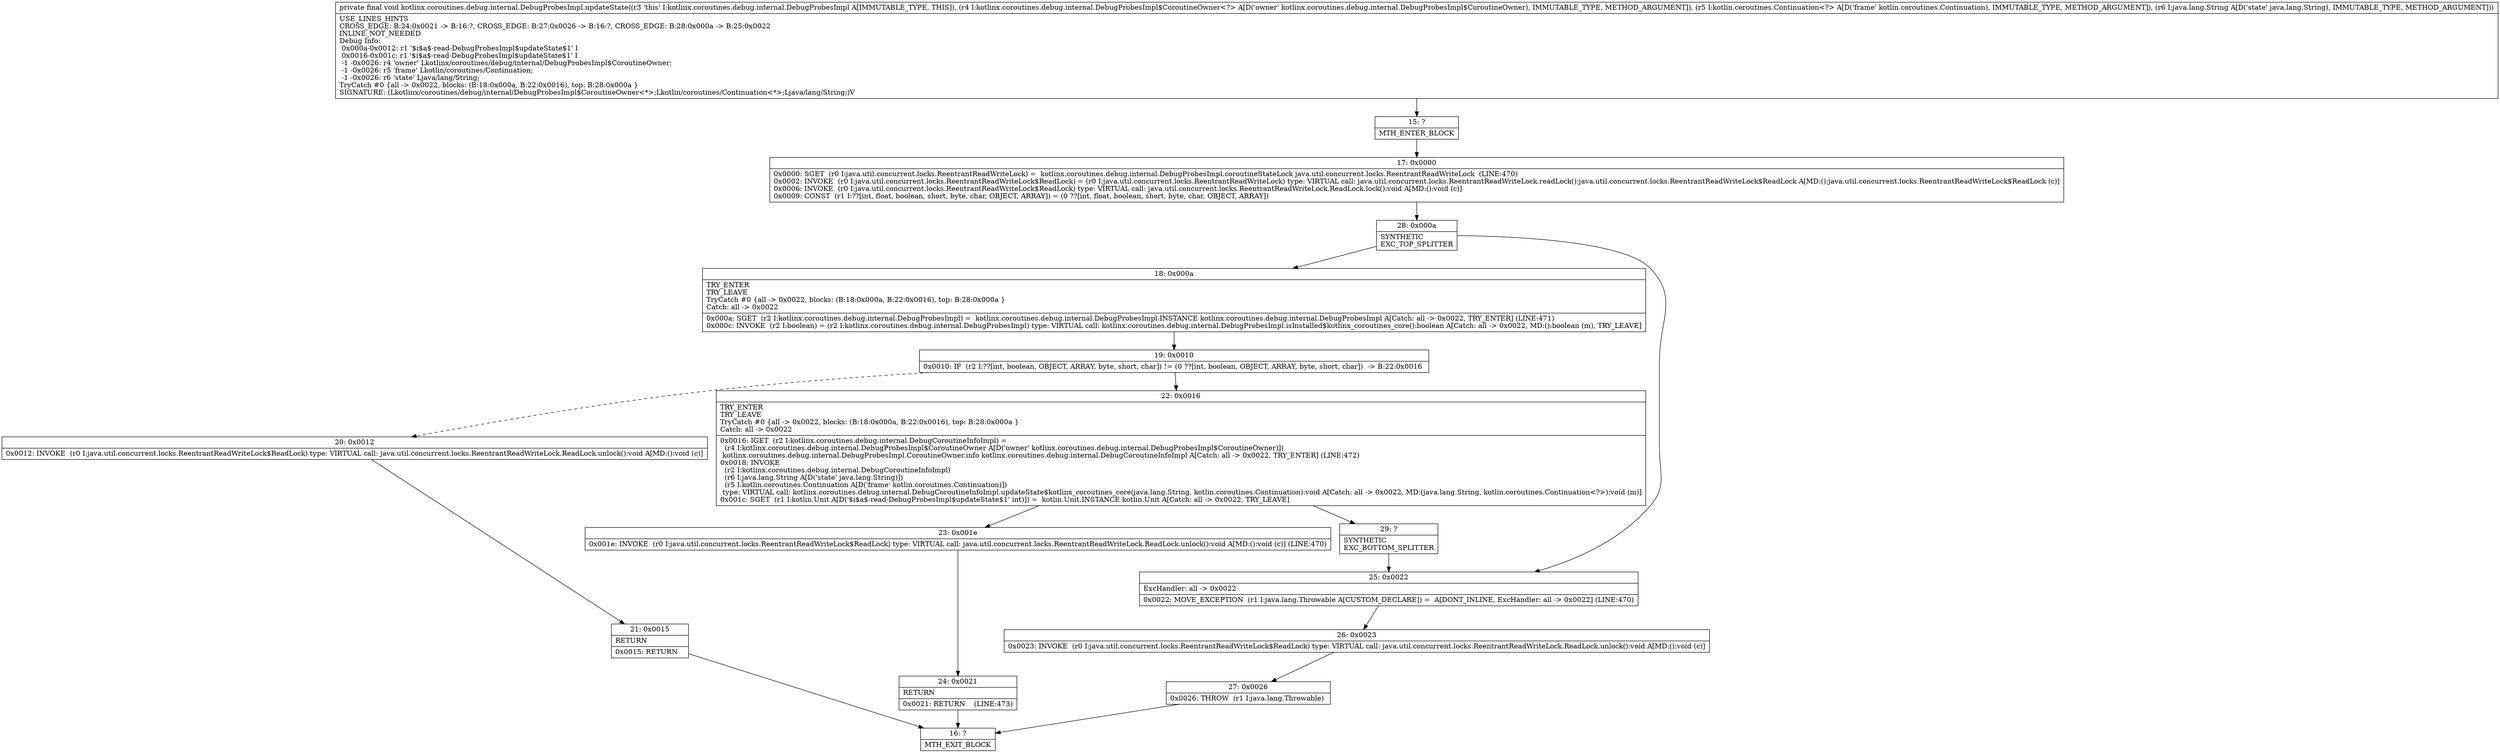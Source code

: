 digraph "CFG forkotlinx.coroutines.debug.internal.DebugProbesImpl.updateState(Lkotlinx\/coroutines\/debug\/internal\/DebugProbesImpl$CoroutineOwner;Lkotlin\/coroutines\/Continuation;Ljava\/lang\/String;)V" {
Node_15 [shape=record,label="{15\:\ ?|MTH_ENTER_BLOCK\l}"];
Node_17 [shape=record,label="{17\:\ 0x0000|0x0000: SGET  (r0 I:java.util.concurrent.locks.ReentrantReadWriteLock) =  kotlinx.coroutines.debug.internal.DebugProbesImpl.coroutineStateLock java.util.concurrent.locks.ReentrantReadWriteLock  (LINE:470)\l0x0002: INVOKE  (r0 I:java.util.concurrent.locks.ReentrantReadWriteLock$ReadLock) = (r0 I:java.util.concurrent.locks.ReentrantReadWriteLock) type: VIRTUAL call: java.util.concurrent.locks.ReentrantReadWriteLock.readLock():java.util.concurrent.locks.ReentrantReadWriteLock$ReadLock A[MD:():java.util.concurrent.locks.ReentrantReadWriteLock$ReadLock (c)]\l0x0006: INVOKE  (r0 I:java.util.concurrent.locks.ReentrantReadWriteLock$ReadLock) type: VIRTUAL call: java.util.concurrent.locks.ReentrantReadWriteLock.ReadLock.lock():void A[MD:():void (c)]\l0x0009: CONST  (r1 I:??[int, float, boolean, short, byte, char, OBJECT, ARRAY]) = (0 ??[int, float, boolean, short, byte, char, OBJECT, ARRAY]) \l}"];
Node_28 [shape=record,label="{28\:\ 0x000a|SYNTHETIC\lEXC_TOP_SPLITTER\l}"];
Node_18 [shape=record,label="{18\:\ 0x000a|TRY_ENTER\lTRY_LEAVE\lTryCatch #0 \{all \-\> 0x0022, blocks: (B:18:0x000a, B:22:0x0016), top: B:28:0x000a \}\lCatch: all \-\> 0x0022\l|0x000a: SGET  (r2 I:kotlinx.coroutines.debug.internal.DebugProbesImpl) =  kotlinx.coroutines.debug.internal.DebugProbesImpl.INSTANCE kotlinx.coroutines.debug.internal.DebugProbesImpl A[Catch: all \-\> 0x0022, TRY_ENTER] (LINE:471)\l0x000c: INVOKE  (r2 I:boolean) = (r2 I:kotlinx.coroutines.debug.internal.DebugProbesImpl) type: VIRTUAL call: kotlinx.coroutines.debug.internal.DebugProbesImpl.isInstalled$kotlinx_coroutines_core():boolean A[Catch: all \-\> 0x0022, MD:():boolean (m), TRY_LEAVE]\l}"];
Node_19 [shape=record,label="{19\:\ 0x0010|0x0010: IF  (r2 I:??[int, boolean, OBJECT, ARRAY, byte, short, char]) != (0 ??[int, boolean, OBJECT, ARRAY, byte, short, char])  \-\> B:22:0x0016 \l}"];
Node_20 [shape=record,label="{20\:\ 0x0012|0x0012: INVOKE  (r0 I:java.util.concurrent.locks.ReentrantReadWriteLock$ReadLock) type: VIRTUAL call: java.util.concurrent.locks.ReentrantReadWriteLock.ReadLock.unlock():void A[MD:():void (c)]\l}"];
Node_21 [shape=record,label="{21\:\ 0x0015|RETURN\l|0x0015: RETURN   \l}"];
Node_16 [shape=record,label="{16\:\ ?|MTH_EXIT_BLOCK\l}"];
Node_22 [shape=record,label="{22\:\ 0x0016|TRY_ENTER\lTRY_LEAVE\lTryCatch #0 \{all \-\> 0x0022, blocks: (B:18:0x000a, B:22:0x0016), top: B:28:0x000a \}\lCatch: all \-\> 0x0022\l|0x0016: IGET  (r2 I:kotlinx.coroutines.debug.internal.DebugCoroutineInfoImpl) = \l  (r4 I:kotlinx.coroutines.debug.internal.DebugProbesImpl$CoroutineOwner A[D('owner' kotlinx.coroutines.debug.internal.DebugProbesImpl$CoroutineOwner)])\l kotlinx.coroutines.debug.internal.DebugProbesImpl.CoroutineOwner.info kotlinx.coroutines.debug.internal.DebugCoroutineInfoImpl A[Catch: all \-\> 0x0022, TRY_ENTER] (LINE:472)\l0x0018: INVOKE  \l  (r2 I:kotlinx.coroutines.debug.internal.DebugCoroutineInfoImpl)\l  (r6 I:java.lang.String A[D('state' java.lang.String)])\l  (r5 I:kotlin.coroutines.Continuation A[D('frame' kotlin.coroutines.Continuation)])\l type: VIRTUAL call: kotlinx.coroutines.debug.internal.DebugCoroutineInfoImpl.updateState$kotlinx_coroutines_core(java.lang.String, kotlin.coroutines.Continuation):void A[Catch: all \-\> 0x0022, MD:(java.lang.String, kotlin.coroutines.Continuation\<?\>):void (m)]\l0x001c: SGET  (r1 I:kotlin.Unit A[D('$i$a$\-read\-DebugProbesImpl$updateState$1' int)]) =  kotlin.Unit.INSTANCE kotlin.Unit A[Catch: all \-\> 0x0022, TRY_LEAVE]\l}"];
Node_23 [shape=record,label="{23\:\ 0x001e|0x001e: INVOKE  (r0 I:java.util.concurrent.locks.ReentrantReadWriteLock$ReadLock) type: VIRTUAL call: java.util.concurrent.locks.ReentrantReadWriteLock.ReadLock.unlock():void A[MD:():void (c)] (LINE:470)\l}"];
Node_24 [shape=record,label="{24\:\ 0x0021|RETURN\l|0x0021: RETURN    (LINE:473)\l}"];
Node_29 [shape=record,label="{29\:\ ?|SYNTHETIC\lEXC_BOTTOM_SPLITTER\l}"];
Node_25 [shape=record,label="{25\:\ 0x0022|ExcHandler: all \-\> 0x0022\l|0x0022: MOVE_EXCEPTION  (r1 I:java.lang.Throwable A[CUSTOM_DECLARE]) =  A[DONT_INLINE, ExcHandler: all \-\> 0x0022] (LINE:470)\l}"];
Node_26 [shape=record,label="{26\:\ 0x0023|0x0023: INVOKE  (r0 I:java.util.concurrent.locks.ReentrantReadWriteLock$ReadLock) type: VIRTUAL call: java.util.concurrent.locks.ReentrantReadWriteLock.ReadLock.unlock():void A[MD:():void (c)]\l}"];
Node_27 [shape=record,label="{27\:\ 0x0026|0x0026: THROW  (r1 I:java.lang.Throwable) \l}"];
MethodNode[shape=record,label="{private final void kotlinx.coroutines.debug.internal.DebugProbesImpl.updateState((r3 'this' I:kotlinx.coroutines.debug.internal.DebugProbesImpl A[IMMUTABLE_TYPE, THIS]), (r4 I:kotlinx.coroutines.debug.internal.DebugProbesImpl$CoroutineOwner\<?\> A[D('owner' kotlinx.coroutines.debug.internal.DebugProbesImpl$CoroutineOwner), IMMUTABLE_TYPE, METHOD_ARGUMENT]), (r5 I:kotlin.coroutines.Continuation\<?\> A[D('frame' kotlin.coroutines.Continuation), IMMUTABLE_TYPE, METHOD_ARGUMENT]), (r6 I:java.lang.String A[D('state' java.lang.String), IMMUTABLE_TYPE, METHOD_ARGUMENT]))  | USE_LINES_HINTS\lCROSS_EDGE: B:24:0x0021 \-\> B:16:?, CROSS_EDGE: B:27:0x0026 \-\> B:16:?, CROSS_EDGE: B:28:0x000a \-\> B:25:0x0022\lINLINE_NOT_NEEDED\lDebug Info:\l  0x000a\-0x0012: r1 '$i$a$\-read\-DebugProbesImpl$updateState$1' I\l  0x0016\-0x001c: r1 '$i$a$\-read\-DebugProbesImpl$updateState$1' I\l  \-1 \-0x0026: r4 'owner' Lkotlinx\/coroutines\/debug\/internal\/DebugProbesImpl$CoroutineOwner;\l  \-1 \-0x0026: r5 'frame' Lkotlin\/coroutines\/Continuation;\l  \-1 \-0x0026: r6 'state' Ljava\/lang\/String;\lTryCatch #0 \{all \-\> 0x0022, blocks: (B:18:0x000a, B:22:0x0016), top: B:28:0x000a \}\lSIGNATURE: (Lkotlinx\/coroutines\/debug\/internal\/DebugProbesImpl$CoroutineOwner\<*\>;Lkotlin\/coroutines\/Continuation\<*\>;Ljava\/lang\/String;)V\l}"];
MethodNode -> Node_15;Node_15 -> Node_17;
Node_17 -> Node_28;
Node_28 -> Node_18;
Node_28 -> Node_25;
Node_18 -> Node_19;
Node_19 -> Node_20[style=dashed];
Node_19 -> Node_22;
Node_20 -> Node_21;
Node_21 -> Node_16;
Node_22 -> Node_23;
Node_22 -> Node_29;
Node_23 -> Node_24;
Node_24 -> Node_16;
Node_29 -> Node_25;
Node_25 -> Node_26;
Node_26 -> Node_27;
Node_27 -> Node_16;
}

